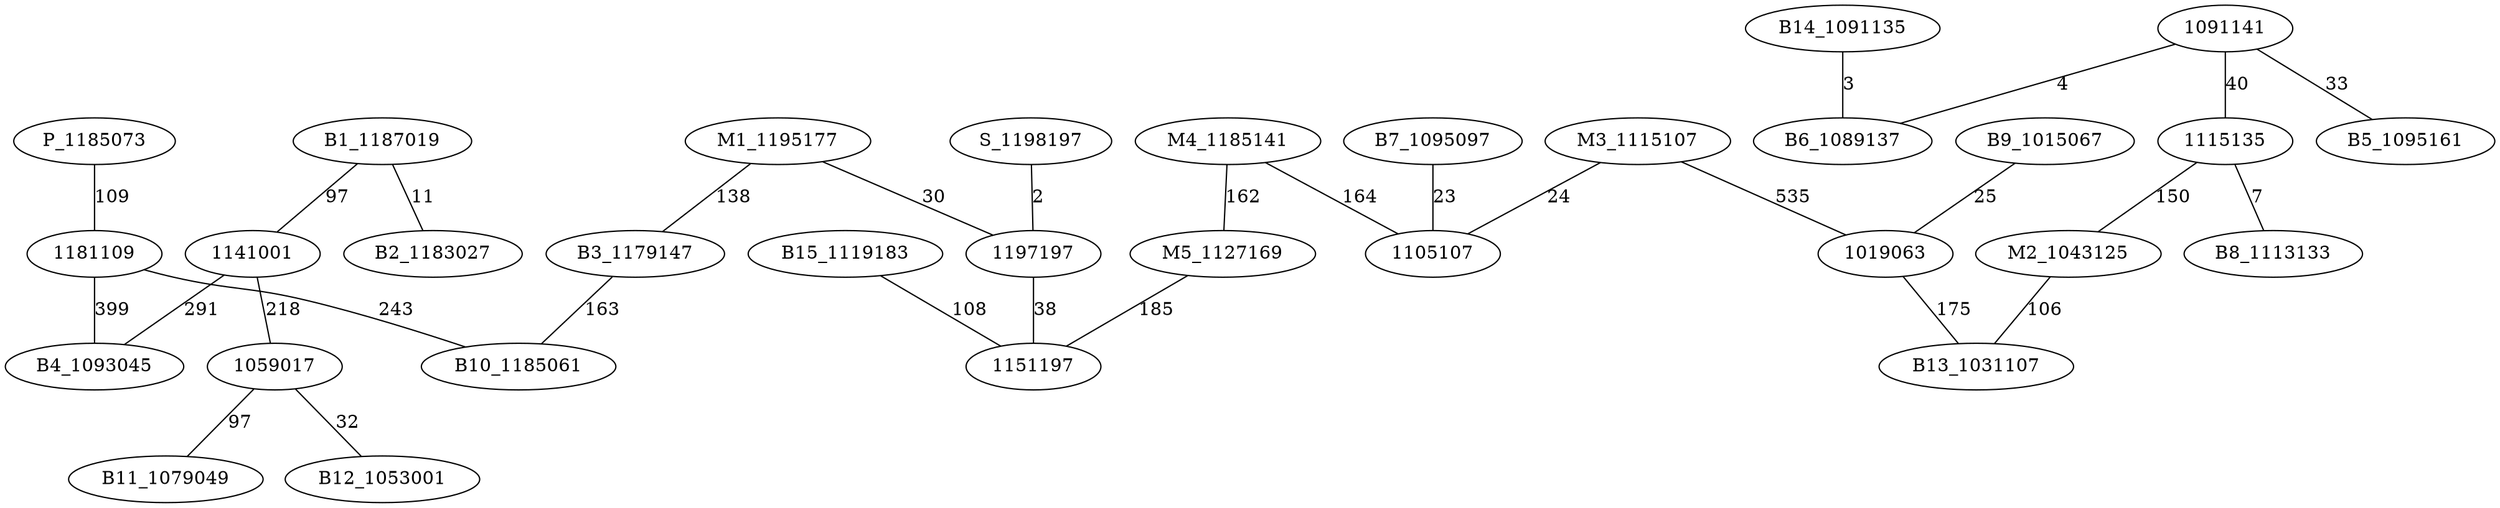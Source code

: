 graph chemin {

	P_1185073 -- 1181109 [label=109]
	B1_1187019 -- B2_1183027 [label=11]
	B1_1187019 -- 1141001 [label=97]
	M1_1195177 -- 1197197 [label=30]
	M1_1195177 -- B3_1179147 [label=138]
	1141001 -- B4_1093045 [label=291]
	1141001 -- 1059017 [label=218]
	1091141 -- B5_1095161 [label=33]
	1091141 -- B6_1089137 [label=4]
	1091141 -- 1115135 [label=40]
	B7_1095097 -- 1105107 [label=23]
	1115135 -- B8_1113133 [label=7]
	1115135 -- M2_1043125 [label=150]
	B9_1015067 -- 1019063 [label=25]
	1181109 -- B4_1093045 [label=399]
	1181109 -- B10_1185061 [label=243]
	M3_1115107 -- 1105107 [label=24]
	M3_1115107 -- 1019063 [label=535]
	1059017 -- B11_1079049 [label=97]
	1059017 -- B12_1053001 [label=32]
	B3_1179147 -- B10_1185061 [label=163]
	M4_1185141 -- M5_1127169 [label=162]
	M4_1185141 -- 1105107 [label=164]
	M2_1043125 -- B13_1031107 [label=106]
	M5_1127169 -- 1151197 [label=185]
	S_1198197 -- 1197197 [label=2]
	B14_1091135 -- B6_1089137 [label=3]
	1197197 -- 1151197 [label=38]
	1019063 -- B13_1031107 [label=175]
	B15_1119183 -- 1151197 [label=108]

}
